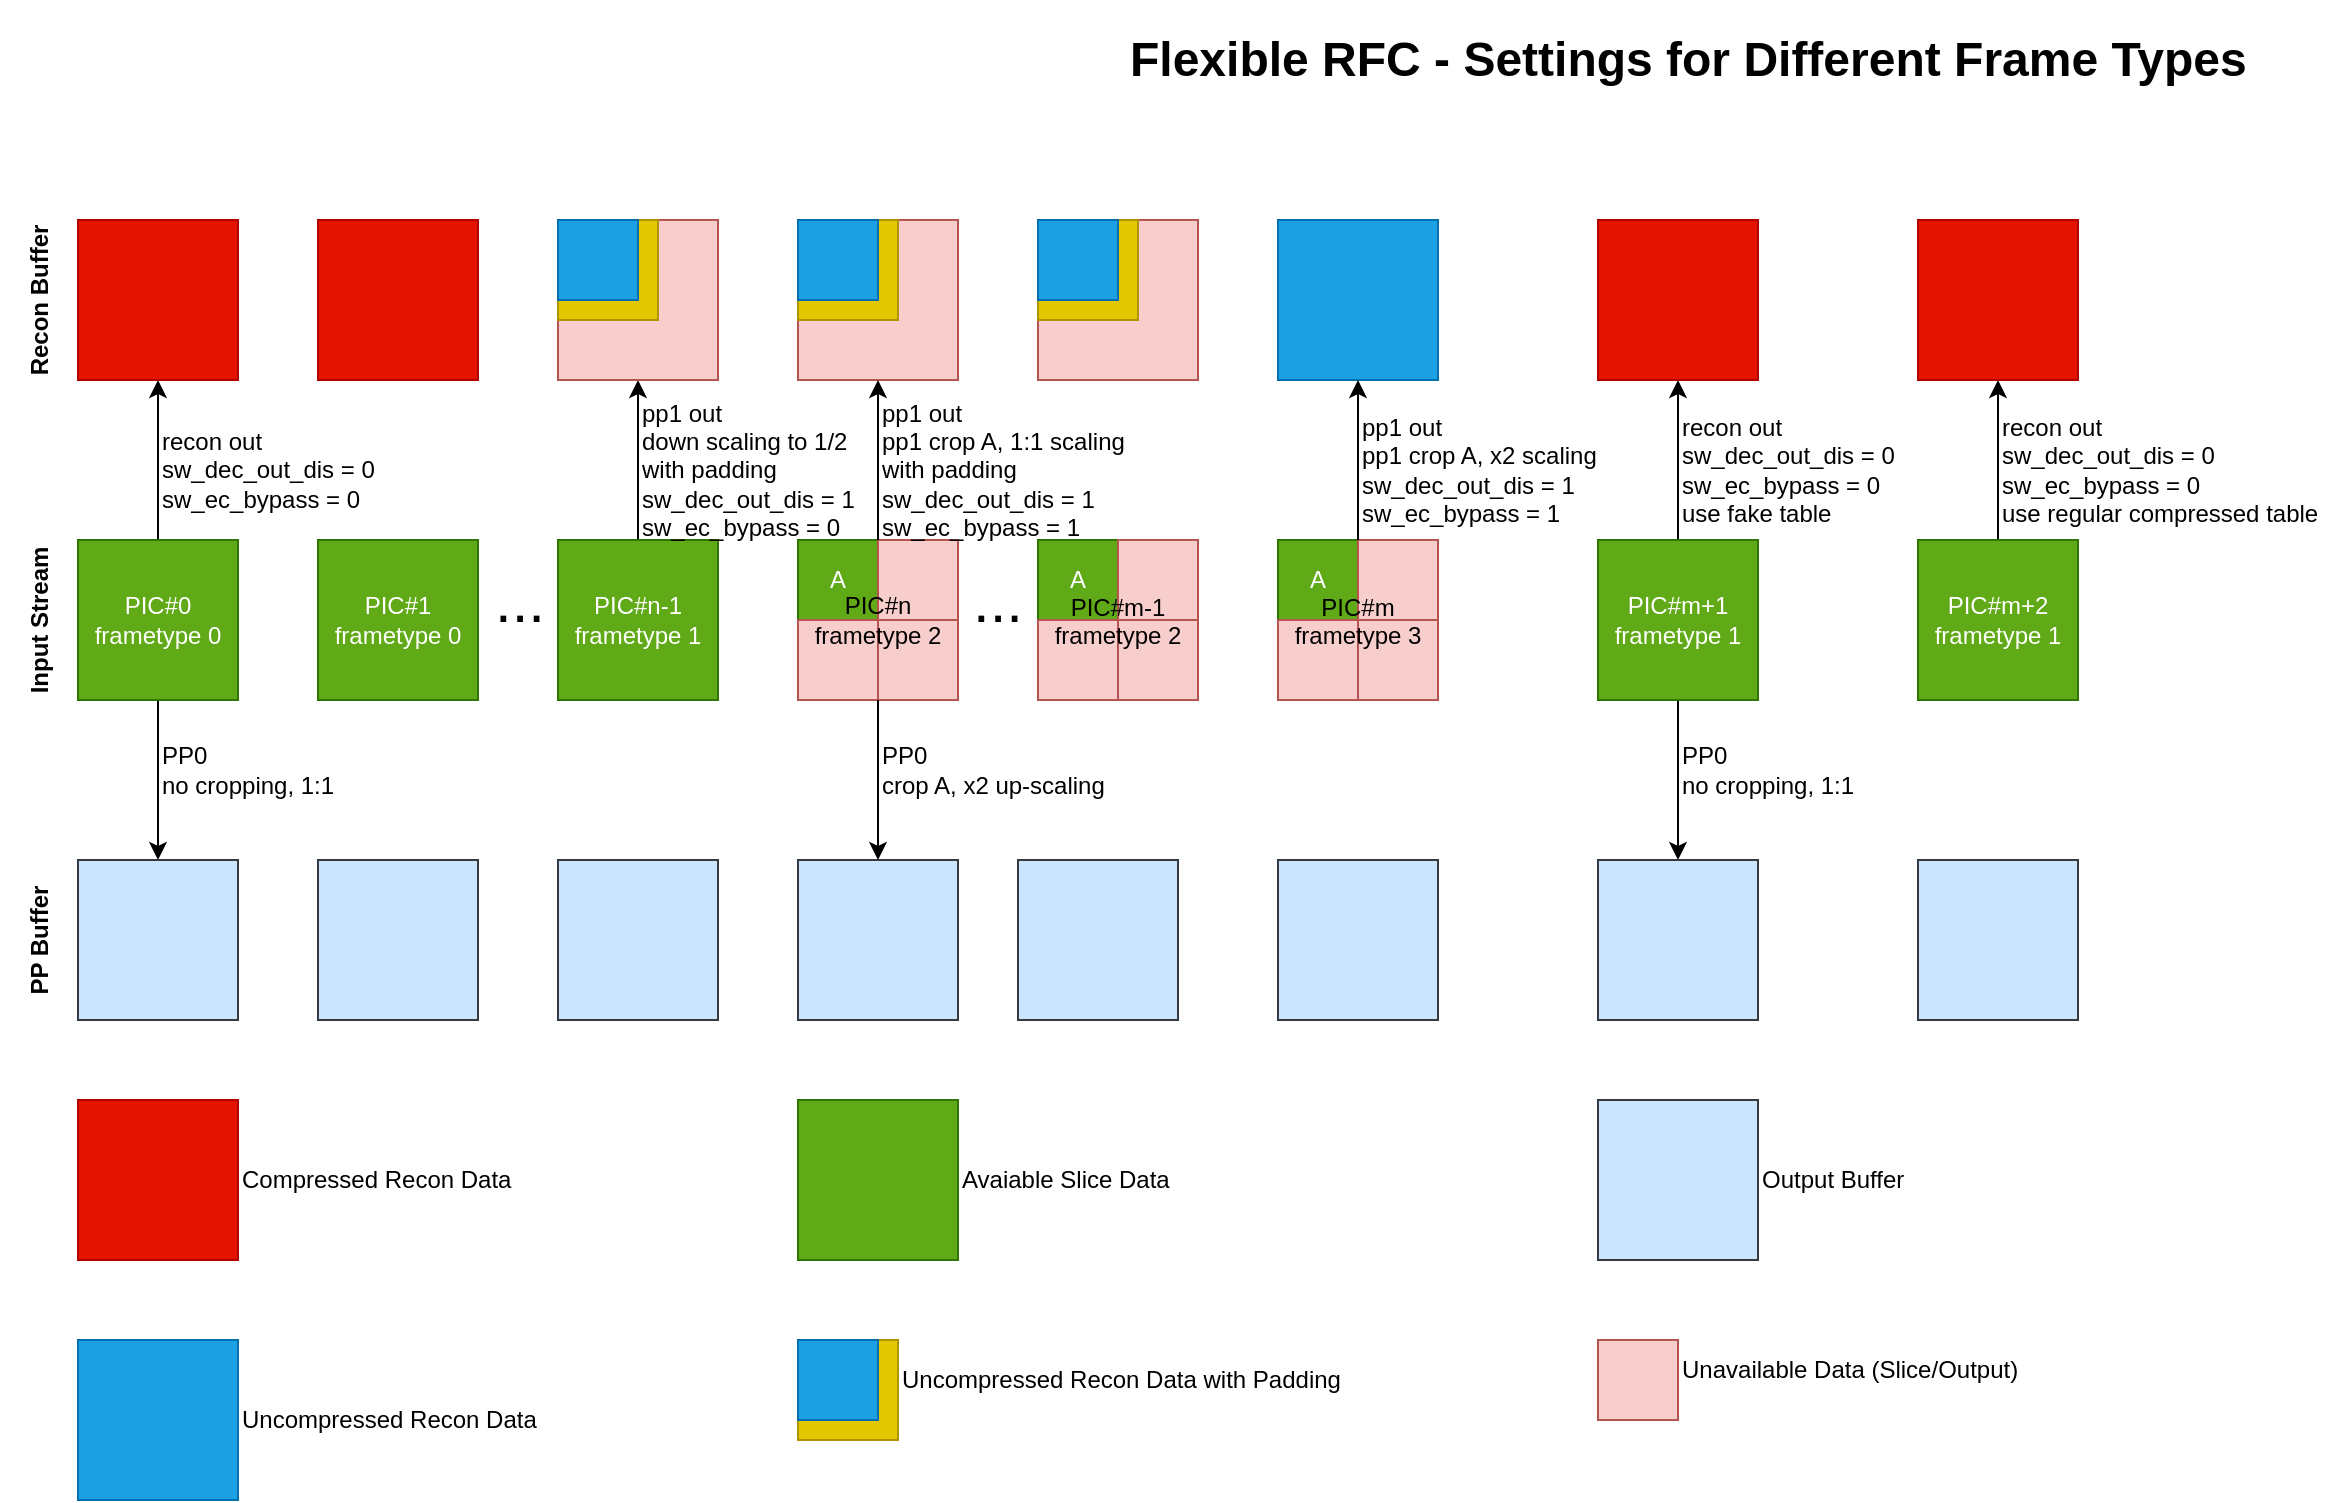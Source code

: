 <mxfile version="21.5.2" type="github">
  <diagram name="CR" id="-hj26rZd8-g5TWYFawQo">
    <mxGraphModel dx="818" dy="492" grid="1" gridSize="10" guides="1" tooltips="1" connect="1" arrows="0" fold="1" page="1" pageScale="1" pageWidth="1169" pageHeight="827" math="0" shadow="0">
      <root>
        <mxCell id="0" />
        <mxCell id="1" parent="0" />
        <mxCell id="bH6gv9mdCXaSQuvATHA7-13" value="&lt;font&gt;PIC#1 frametype 0&lt;/font&gt;" style="rounded=0;whiteSpace=wrap;html=1;fillColor=#60a917;fontColor=#FFFFFF;strokeColor=#2D7600;labelBackgroundColor=none;" vertex="1" parent="1">
          <mxGeometry x="159" y="280" width="80" height="80" as="geometry" />
        </mxCell>
        <mxCell id="bH6gv9mdCXaSQuvATHA7-14" value="" style="group;fillColor=none;labelBackgroundColor=none;whiteSpace=wrap;html=1;" vertex="1" connectable="0" parent="1">
          <mxGeometry x="399" y="280" width="100" height="80" as="geometry" />
        </mxCell>
        <mxCell id="bH6gv9mdCXaSQuvATHA7-9" value="A" style="rounded=0;whiteSpace=wrap;html=1;fillColor=#60a917;strokeColor=#2D7600;fontColor=#ffffff;" vertex="1" parent="bH6gv9mdCXaSQuvATHA7-14">
          <mxGeometry width="40" height="40" as="geometry" />
        </mxCell>
        <mxCell id="bH6gv9mdCXaSQuvATHA7-10" value="" style="rounded=0;whiteSpace=wrap;html=1;fillColor=#f8cecc;strokeColor=#b85450;" vertex="1" parent="bH6gv9mdCXaSQuvATHA7-14">
          <mxGeometry x="40" width="40" height="40" as="geometry" />
        </mxCell>
        <mxCell id="bH6gv9mdCXaSQuvATHA7-11" value="" style="rounded=0;whiteSpace=wrap;html=1;fillColor=#f8cecc;strokeColor=#b85450;" vertex="1" parent="bH6gv9mdCXaSQuvATHA7-14">
          <mxGeometry y="40" width="40" height="40" as="geometry" />
        </mxCell>
        <mxCell id="bH6gv9mdCXaSQuvATHA7-12" value="" style="rounded=0;whiteSpace=wrap;html=1;fillColor=#f8cecc;strokeColor=#b85450;" vertex="1" parent="bH6gv9mdCXaSQuvATHA7-14">
          <mxGeometry x="40" y="40" width="40" height="40" as="geometry" />
        </mxCell>
        <mxCell id="bH6gv9mdCXaSQuvATHA7-104" value="&lt;span style=&quot;border-color: var(--border-color); color: rgb(0, 0, 0); font-family: Helvetica; font-size: 12px; font-style: normal; font-variant-ligatures: normal; font-variant-caps: normal; font-weight: 400; letter-spacing: normal; orphans: 2; text-align: center; text-indent: 0px; text-transform: none; widows: 2; word-spacing: 0px; -webkit-text-stroke-width: 0px; text-decoration-thickness: initial; text-decoration-style: initial; text-decoration-color: initial; float: none; display: inline !important;&quot;&gt;PIC#n&lt;/span&gt;&lt;br style=&quot;border-color: var(--border-color); color: rgb(0, 0, 0); font-family: Helvetica; font-size: 12px; font-style: normal; font-variant-ligatures: normal; font-variant-caps: normal; font-weight: 400; letter-spacing: normal; orphans: 2; text-align: center; text-indent: 0px; text-transform: none; widows: 2; word-spacing: 0px; -webkit-text-stroke-width: 0px; text-decoration-thickness: initial; text-decoration-style: initial; text-decoration-color: initial;&quot;&gt;&lt;span style=&quot;border-color: var(--border-color); color: rgb(0, 0, 0); font-family: Helvetica; font-size: 12px; font-style: normal; font-variant-ligatures: normal; font-variant-caps: normal; font-weight: 400; letter-spacing: normal; orphans: 2; text-align: center; text-indent: 0px; text-transform: none; widows: 2; word-spacing: 0px; -webkit-text-stroke-width: 0px; text-decoration-thickness: initial; text-decoration-style: initial; text-decoration-color: initial; float: none; display: inline !important;&quot;&gt;frametype 2&lt;/span&gt;" style="rounded=0;whiteSpace=wrap;html=1;opacity=0;" vertex="1" parent="bH6gv9mdCXaSQuvATHA7-14">
          <mxGeometry y="15" width="80" height="50" as="geometry" />
        </mxCell>
        <mxCell id="bH6gv9mdCXaSQuvATHA7-59" style="edgeStyle=orthogonalEdgeStyle;rounded=0;orthogonalLoop=1;jettySize=auto;html=1;exitX=0.5;exitY=0;exitDx=0;exitDy=0;entryX=0.5;entryY=1;entryDx=0;entryDy=0;" edge="1" parent="1" source="bH6gv9mdCXaSQuvATHA7-15" target="bH6gv9mdCXaSQuvATHA7-41">
          <mxGeometry relative="1" as="geometry" />
        </mxCell>
        <mxCell id="bH6gv9mdCXaSQuvATHA7-78" style="edgeStyle=orthogonalEdgeStyle;rounded=0;orthogonalLoop=1;jettySize=auto;html=1;exitX=0.5;exitY=1;exitDx=0;exitDy=0;entryX=0.5;entryY=0;entryDx=0;entryDy=0;" edge="1" parent="1" source="bH6gv9mdCXaSQuvATHA7-15" target="bH6gv9mdCXaSQuvATHA7-33">
          <mxGeometry relative="1" as="geometry" />
        </mxCell>
        <mxCell id="bH6gv9mdCXaSQuvATHA7-15" value="PIC#0 frametype 0" style="rounded=0;whiteSpace=wrap;html=1;fillColor=#60a917;fontColor=#ffffff;strokeColor=#2D7600;" vertex="1" parent="1">
          <mxGeometry x="39" y="280" width="80" height="80" as="geometry" />
        </mxCell>
        <mxCell id="bH6gv9mdCXaSQuvATHA7-67" style="edgeStyle=orthogonalEdgeStyle;rounded=0;orthogonalLoop=1;jettySize=auto;html=1;exitX=0.5;exitY=0;exitDx=0;exitDy=0;entryX=0.5;entryY=1;entryDx=0;entryDy=0;" edge="1" parent="1" source="bH6gv9mdCXaSQuvATHA7-16" target="bH6gv9mdCXaSQuvATHA7-63">
          <mxGeometry relative="1" as="geometry" />
        </mxCell>
        <mxCell id="bH6gv9mdCXaSQuvATHA7-16" value="&lt;span style=&quot;font-family: Helvetica; font-size: 12px; font-style: normal; font-variant-ligatures: normal; font-variant-caps: normal; font-weight: 400; letter-spacing: normal; orphans: 2; text-align: center; text-indent: 0px; text-transform: none; widows: 2; word-spacing: 0px; -webkit-text-stroke-width: 0px; text-decoration-thickness: initial; text-decoration-style: initial; text-decoration-color: initial; float: none; display: inline !important;&quot;&gt;PIC#n-1&lt;/span&gt;&lt;br style=&quot;border-color: var(--border-color); font-family: Helvetica; font-size: 12px; font-style: normal; font-variant-ligatures: normal; font-variant-caps: normal; font-weight: 400; letter-spacing: normal; orphans: 2; text-align: center; text-indent: 0px; text-transform: none; widows: 2; word-spacing: 0px; -webkit-text-stroke-width: 0px; text-decoration-thickness: initial; text-decoration-style: initial; text-decoration-color: initial;&quot;&gt;&lt;span style=&quot;font-family: Helvetica; font-size: 12px; font-style: normal; font-variant-ligatures: normal; font-variant-caps: normal; font-weight: 400; letter-spacing: normal; orphans: 2; text-align: center; text-indent: 0px; text-transform: none; widows: 2; word-spacing: 0px; -webkit-text-stroke-width: 0px; text-decoration-thickness: initial; text-decoration-style: initial; text-decoration-color: initial; float: none; display: inline !important;&quot;&gt;frametype 1&lt;/span&gt;" style="rounded=0;whiteSpace=wrap;html=1;fillColor=#60a917;fontColor=#FFFFFF;strokeColor=#2D7600;" vertex="1" parent="1">
          <mxGeometry x="279" y="280" width="80" height="80" as="geometry" />
        </mxCell>
        <mxCell id="bH6gv9mdCXaSQuvATHA7-17" value="" style="group;fillColor=none;" vertex="1" connectable="0" parent="1">
          <mxGeometry x="519" y="280" width="80" height="80" as="geometry" />
        </mxCell>
        <mxCell id="bH6gv9mdCXaSQuvATHA7-18" value="A" style="rounded=0;whiteSpace=wrap;html=1;fillColor=#60a917;strokeColor=#2D7600;fontColor=#ffffff;" vertex="1" parent="bH6gv9mdCXaSQuvATHA7-17">
          <mxGeometry width="40" height="40" as="geometry" />
        </mxCell>
        <mxCell id="bH6gv9mdCXaSQuvATHA7-19" value="" style="rounded=0;whiteSpace=wrap;html=1;fillColor=#f8cecc;strokeColor=#b85450;" vertex="1" parent="bH6gv9mdCXaSQuvATHA7-17">
          <mxGeometry x="40" width="40" height="40" as="geometry" />
        </mxCell>
        <mxCell id="bH6gv9mdCXaSQuvATHA7-20" value="" style="rounded=0;whiteSpace=wrap;html=1;fillColor=#f8cecc;strokeColor=#b85450;" vertex="1" parent="bH6gv9mdCXaSQuvATHA7-17">
          <mxGeometry y="40" width="40" height="40" as="geometry" />
        </mxCell>
        <mxCell id="bH6gv9mdCXaSQuvATHA7-21" value="" style="rounded=0;whiteSpace=wrap;html=1;fillColor=#f8cecc;strokeColor=#b85450;" vertex="1" parent="bH6gv9mdCXaSQuvATHA7-17">
          <mxGeometry x="40" y="40" width="40" height="40" as="geometry" />
        </mxCell>
        <mxCell id="bH6gv9mdCXaSQuvATHA7-31" value="&lt;span style=&quot;color: rgb(0, 0, 0); font-family: Helvetica; font-size: 12px; font-style: normal; font-variant-ligatures: normal; font-variant-caps: normal; font-weight: 400; letter-spacing: normal; orphans: 2; text-indent: 0px; text-transform: none; widows: 2; word-spacing: 0px; -webkit-text-stroke-width: 0px; text-decoration-thickness: initial; text-decoration-style: initial; text-decoration-color: initial; float: none; display: inline !important;&quot;&gt;PIC#m-1&lt;/span&gt;&lt;br style=&quot;border-color: var(--border-color); color: rgb(0, 0, 0); font-family: Helvetica; font-size: 12px; font-style: normal; font-variant-ligatures: normal; font-variant-caps: normal; font-weight: 400; letter-spacing: normal; orphans: 2; text-indent: 0px; text-transform: none; widows: 2; word-spacing: 0px; -webkit-text-stroke-width: 0px; text-decoration-thickness: initial; text-decoration-style: initial; text-decoration-color: initial;&quot;&gt;&lt;span style=&quot;color: rgb(0, 0, 0); font-family: Helvetica; font-size: 12px; font-style: normal; font-variant-ligatures: normal; font-variant-caps: normal; font-weight: 400; letter-spacing: normal; orphans: 2; text-indent: 0px; text-transform: none; widows: 2; word-spacing: 0px; -webkit-text-stroke-width: 0px; text-decoration-thickness: initial; text-decoration-style: initial; text-decoration-color: initial; float: none; display: inline !important;&quot;&gt;frametype 2&lt;/span&gt;" style="text;whiteSpace=wrap;html=1;align=center;opacity=0;" vertex="1" parent="bH6gv9mdCXaSQuvATHA7-17">
          <mxGeometry y="20" width="80" height="40" as="geometry" />
        </mxCell>
        <mxCell id="bH6gv9mdCXaSQuvATHA7-22" value="" style="group;fillColor=none;" vertex="1" connectable="0" parent="1">
          <mxGeometry x="639" y="280" width="80" height="80" as="geometry" />
        </mxCell>
        <mxCell id="bH6gv9mdCXaSQuvATHA7-23" value="A" style="rounded=0;whiteSpace=wrap;html=1;fillColor=#60a917;strokeColor=#2D7600;fontColor=#ffffff;" vertex="1" parent="bH6gv9mdCXaSQuvATHA7-22">
          <mxGeometry width="40" height="40" as="geometry" />
        </mxCell>
        <mxCell id="bH6gv9mdCXaSQuvATHA7-24" value="" style="rounded=0;whiteSpace=wrap;html=1;fillColor=#f8cecc;strokeColor=#b85450;" vertex="1" parent="bH6gv9mdCXaSQuvATHA7-22">
          <mxGeometry x="40" width="40" height="40" as="geometry" />
        </mxCell>
        <mxCell id="bH6gv9mdCXaSQuvATHA7-25" value="" style="rounded=0;whiteSpace=wrap;html=1;fillColor=#f8cecc;strokeColor=#b85450;" vertex="1" parent="bH6gv9mdCXaSQuvATHA7-22">
          <mxGeometry y="40" width="40" height="40" as="geometry" />
        </mxCell>
        <mxCell id="bH6gv9mdCXaSQuvATHA7-26" value="" style="rounded=0;whiteSpace=wrap;html=1;fillColor=#f8cecc;strokeColor=#b85450;" vertex="1" parent="bH6gv9mdCXaSQuvATHA7-22">
          <mxGeometry x="40" y="40" width="40" height="40" as="geometry" />
        </mxCell>
        <mxCell id="bH6gv9mdCXaSQuvATHA7-32" value="&lt;span style=&quot;color: rgb(0, 0, 0); font-family: Helvetica; font-size: 12px; font-style: normal; font-variant-ligatures: normal; font-variant-caps: normal; font-weight: 400; letter-spacing: normal; orphans: 2; text-indent: 0px; text-transform: none; widows: 2; word-spacing: 0px; -webkit-text-stroke-width: 0px; text-decoration-thickness: initial; text-decoration-style: initial; text-decoration-color: initial; float: none; display: inline !important;&quot;&gt;PIC#m&lt;/span&gt;&lt;br style=&quot;border-color: var(--border-color); color: rgb(0, 0, 0); font-family: Helvetica; font-size: 12px; font-style: normal; font-variant-ligatures: normal; font-variant-caps: normal; font-weight: 400; letter-spacing: normal; orphans: 2; text-indent: 0px; text-transform: none; widows: 2; word-spacing: 0px; -webkit-text-stroke-width: 0px; text-decoration-thickness: initial; text-decoration-style: initial; text-decoration-color: initial;&quot;&gt;&lt;span style=&quot;color: rgb(0, 0, 0); font-family: Helvetica; font-size: 12px; font-style: normal; font-variant-ligatures: normal; font-variant-caps: normal; font-weight: 400; letter-spacing: normal; orphans: 2; text-indent: 0px; text-transform: none; widows: 2; word-spacing: 0px; -webkit-text-stroke-width: 0px; text-decoration-thickness: initial; text-decoration-style: initial; text-decoration-color: initial; float: none; display: inline !important;&quot;&gt;frametype 3&lt;/span&gt;" style="text;whiteSpace=wrap;html=1;align=center;labelBackgroundColor=none;" vertex="1" parent="bH6gv9mdCXaSQuvATHA7-22">
          <mxGeometry y="20" width="80" height="40" as="geometry" />
        </mxCell>
        <mxCell id="bH6gv9mdCXaSQuvATHA7-71" style="edgeStyle=orthogonalEdgeStyle;rounded=0;orthogonalLoop=1;jettySize=auto;html=1;exitX=0.5;exitY=0;exitDx=0;exitDy=0;entryX=0.5;entryY=1;entryDx=0;entryDy=0;" edge="1" parent="1" source="bH6gv9mdCXaSQuvATHA7-27" target="bH6gv9mdCXaSQuvATHA7-47">
          <mxGeometry relative="1" as="geometry" />
        </mxCell>
        <mxCell id="bH6gv9mdCXaSQuvATHA7-82" style="edgeStyle=orthogonalEdgeStyle;rounded=0;orthogonalLoop=1;jettySize=auto;html=1;exitX=0.5;exitY=1;exitDx=0;exitDy=0;entryX=0.5;entryY=0;entryDx=0;entryDy=0;" edge="1" parent="1" source="bH6gv9mdCXaSQuvATHA7-27" target="bH6gv9mdCXaSQuvATHA7-39">
          <mxGeometry relative="1" as="geometry" />
        </mxCell>
        <mxCell id="bH6gv9mdCXaSQuvATHA7-27" value="&lt;span style=&quot;font-family: Helvetica; font-size: 12px; font-style: normal; font-variant-ligatures: normal; font-variant-caps: normal; font-weight: 400; letter-spacing: normal; orphans: 2; text-align: center; text-indent: 0px; text-transform: none; widows: 2; word-spacing: 0px; -webkit-text-stroke-width: 0px; text-decoration-thickness: initial; text-decoration-style: initial; text-decoration-color: initial; float: none; display: inline !important;&quot;&gt;PIC#m+1&lt;/span&gt;&lt;br style=&quot;border-color: var(--border-color); font-family: Helvetica; font-size: 12px; font-style: normal; font-variant-ligatures: normal; font-variant-caps: normal; font-weight: 400; letter-spacing: normal; orphans: 2; text-align: center; text-indent: 0px; text-transform: none; widows: 2; word-spacing: 0px; -webkit-text-stroke-width: 0px; text-decoration-thickness: initial; text-decoration-style: initial; text-decoration-color: initial;&quot;&gt;&lt;span style=&quot;font-family: Helvetica; font-size: 12px; font-style: normal; font-variant-ligatures: normal; font-variant-caps: normal; font-weight: 400; letter-spacing: normal; orphans: 2; text-align: center; text-indent: 0px; text-transform: none; widows: 2; word-spacing: 0px; -webkit-text-stroke-width: 0px; text-decoration-thickness: initial; text-decoration-style: initial; text-decoration-color: initial; float: none; display: inline !important;&quot;&gt;frametype 1&lt;/span&gt;" style="rounded=0;whiteSpace=wrap;html=1;fillColor=#60a917;fontColor=#ffffff;strokeColor=#2D7600;labelBackgroundColor=none;" vertex="1" parent="1">
          <mxGeometry x="799" y="280" width="80" height="80" as="geometry" />
        </mxCell>
        <mxCell id="bH6gv9mdCXaSQuvATHA7-73" style="edgeStyle=orthogonalEdgeStyle;rounded=0;orthogonalLoop=1;jettySize=auto;html=1;exitX=0.5;exitY=0;exitDx=0;exitDy=0;entryX=0.5;entryY=1;entryDx=0;entryDy=0;" edge="1" parent="1" source="bH6gv9mdCXaSQuvATHA7-28" target="bH6gv9mdCXaSQuvATHA7-48">
          <mxGeometry relative="1" as="geometry" />
        </mxCell>
        <mxCell id="bH6gv9mdCXaSQuvATHA7-28" value="PIC#m+2&lt;br style=&quot;border-color: var(--border-color);&quot;&gt;&lt;span style=&quot;&quot;&gt;frametype 1&lt;/span&gt;" style="rounded=0;whiteSpace=wrap;html=1;fillColor=#60a917;fontColor=#FFFFFF;strokeColor=#2D7600;" vertex="1" parent="1">
          <mxGeometry x="959" y="280" width="80" height="80" as="geometry" />
        </mxCell>
        <mxCell id="bH6gv9mdCXaSQuvATHA7-33" value="" style="whiteSpace=wrap;html=1;aspect=fixed;fillColor=#cce5ff;strokeColor=#36393d;" vertex="1" parent="1">
          <mxGeometry x="39" y="440" width="80" height="80" as="geometry" />
        </mxCell>
        <mxCell id="bH6gv9mdCXaSQuvATHA7-34" value="" style="whiteSpace=wrap;html=1;aspect=fixed;fillColor=#cce5ff;strokeColor=#36393d;" vertex="1" parent="1">
          <mxGeometry x="159" y="440" width="80" height="80" as="geometry" />
        </mxCell>
        <mxCell id="bH6gv9mdCXaSQuvATHA7-35" value="" style="whiteSpace=wrap;html=1;aspect=fixed;fillColor=#cce5ff;strokeColor=#36393d;" vertex="1" parent="1">
          <mxGeometry x="279" y="440" width="80" height="80" as="geometry" />
        </mxCell>
        <mxCell id="bH6gv9mdCXaSQuvATHA7-37" value="" style="whiteSpace=wrap;html=1;aspect=fixed;fillColor=#cce5ff;strokeColor=#36393d;" vertex="1" parent="1">
          <mxGeometry x="509" y="440" width="80" height="80" as="geometry" />
        </mxCell>
        <mxCell id="bH6gv9mdCXaSQuvATHA7-38" value="" style="whiteSpace=wrap;html=1;aspect=fixed;fillColor=#cce5ff;strokeColor=#36393d;" vertex="1" parent="1">
          <mxGeometry x="639" y="440" width="80" height="80" as="geometry" />
        </mxCell>
        <mxCell id="bH6gv9mdCXaSQuvATHA7-39" value="" style="whiteSpace=wrap;html=1;aspect=fixed;fillColor=#cce5ff;strokeColor=#36393d;" vertex="1" parent="1">
          <mxGeometry x="799" y="440" width="80" height="80" as="geometry" />
        </mxCell>
        <mxCell id="bH6gv9mdCXaSQuvATHA7-40" value="" style="whiteSpace=wrap;html=1;aspect=fixed;fillColor=#cce5ff;strokeColor=#36393d;" vertex="1" parent="1">
          <mxGeometry x="959" y="440" width="80" height="80" as="geometry" />
        </mxCell>
        <mxCell id="bH6gv9mdCXaSQuvATHA7-41" value="" style="whiteSpace=wrap;html=1;aspect=fixed;fillColor=#e51400;fontColor=#ffffff;strokeColor=#B20000;" vertex="1" parent="1">
          <mxGeometry x="39" y="120" width="80" height="80" as="geometry" />
        </mxCell>
        <mxCell id="bH6gv9mdCXaSQuvATHA7-42" value="" style="whiteSpace=wrap;html=1;aspect=fixed;fillColor=#e51400;fontColor=#ffffff;strokeColor=#B20000;" vertex="1" parent="1">
          <mxGeometry x="159" y="120" width="80" height="80" as="geometry" />
        </mxCell>
        <mxCell id="bH6gv9mdCXaSQuvATHA7-44" value="" style="whiteSpace=wrap;html=1;aspect=fixed;fillColor=#cce5ff;strokeColor=#36393d;" vertex="1" parent="1">
          <mxGeometry x="399" y="440" width="80" height="80" as="geometry" />
        </mxCell>
        <mxCell id="bH6gv9mdCXaSQuvATHA7-46" value="" style="whiteSpace=wrap;html=1;aspect=fixed;fillColor=#1ba1e2;fontColor=#ffffff;strokeColor=#006EAF;" vertex="1" parent="1">
          <mxGeometry x="639" y="120" width="80" height="80" as="geometry" />
        </mxCell>
        <mxCell id="bH6gv9mdCXaSQuvATHA7-47" value="" style="whiteSpace=wrap;html=1;aspect=fixed;fillColor=#e51400;fontColor=#ffffff;strokeColor=#B20000;" vertex="1" parent="1">
          <mxGeometry x="799" y="120" width="80" height="80" as="geometry" />
        </mxCell>
        <mxCell id="bH6gv9mdCXaSQuvATHA7-48" value="" style="whiteSpace=wrap;html=1;aspect=fixed;fillColor=#e51400;fontColor=#ffffff;strokeColor=#B20000;" vertex="1" parent="1">
          <mxGeometry x="959" y="120" width="80" height="80" as="geometry" />
        </mxCell>
        <mxCell id="bH6gv9mdCXaSQuvATHA7-51" value="" style="whiteSpace=wrap;html=1;aspect=fixed;fillColor=#f8cecc;strokeColor=#b85450;" vertex="1" parent="1">
          <mxGeometry x="399" y="120" width="80" height="80" as="geometry" />
        </mxCell>
        <mxCell id="bH6gv9mdCXaSQuvATHA7-52" value="" style="rounded=0;whiteSpace=wrap;html=1;fillColor=#e3c800;strokeColor=#B09500;fontColor=#000000;" vertex="1" parent="1">
          <mxGeometry x="399" y="120" width="50" height="50" as="geometry" />
        </mxCell>
        <mxCell id="bH6gv9mdCXaSQuvATHA7-53" value="" style="rounded=0;whiteSpace=wrap;html=1;fillColor=#1ba1e2;strokeColor=#006EAF;fontColor=#ffffff;" vertex="1" parent="1">
          <mxGeometry x="399" y="120" width="40" height="40" as="geometry" />
        </mxCell>
        <mxCell id="bH6gv9mdCXaSQuvATHA7-54" value="" style="whiteSpace=wrap;html=1;aspect=fixed;fillColor=#f8cecc;strokeColor=#b85450;" vertex="1" parent="1">
          <mxGeometry x="519" y="120" width="80" height="80" as="geometry" />
        </mxCell>
        <mxCell id="bH6gv9mdCXaSQuvATHA7-55" value="" style="rounded=0;whiteSpace=wrap;html=1;fillColor=#e3c800;strokeColor=#B09500;fontColor=#000000;" vertex="1" parent="1">
          <mxGeometry x="519" y="120" width="50" height="50" as="geometry" />
        </mxCell>
        <mxCell id="bH6gv9mdCXaSQuvATHA7-56" value="" style="rounded=0;whiteSpace=wrap;html=1;fillColor=#1ba1e2;strokeColor=#006EAF;fontColor=#ffffff;" vertex="1" parent="1">
          <mxGeometry x="519" y="120" width="40" height="40" as="geometry" />
        </mxCell>
        <mxCell id="bH6gv9mdCXaSQuvATHA7-60" value="recon out&lt;br&gt;sw_dec_out_dis = 0&lt;br&gt;sw_ec_bypass = 0" style="text;html=1;strokeColor=none;fillColor=none;align=left;verticalAlign=middle;whiteSpace=wrap;rounded=0;" vertex="1" parent="1">
          <mxGeometry x="79" y="220" width="120" height="50" as="geometry" />
        </mxCell>
        <mxCell id="bH6gv9mdCXaSQuvATHA7-61" style="edgeStyle=orthogonalEdgeStyle;rounded=0;orthogonalLoop=1;jettySize=auto;html=1;exitX=1;exitY=0;exitDx=0;exitDy=0;entryX=0.5;entryY=1;entryDx=0;entryDy=0;" edge="1" parent="1" source="bH6gv9mdCXaSQuvATHA7-9" target="bH6gv9mdCXaSQuvATHA7-51">
          <mxGeometry relative="1" as="geometry" />
        </mxCell>
        <mxCell id="bH6gv9mdCXaSQuvATHA7-62" value="pp1 out&lt;br&gt;pp1 crop A, 1:1 scaling&lt;br&gt;with padding&lt;br&gt;sw_dec_out_dis = 1&lt;br&gt;sw_ec_bypass = 1" style="text;html=1;strokeColor=none;fillColor=none;align=left;verticalAlign=middle;whiteSpace=wrap;rounded=0;" vertex="1" parent="1">
          <mxGeometry x="439" y="220" width="130" height="50" as="geometry" />
        </mxCell>
        <mxCell id="bH6gv9mdCXaSQuvATHA7-63" value="" style="whiteSpace=wrap;html=1;aspect=fixed;fillColor=#f8cecc;strokeColor=#b85450;" vertex="1" parent="1">
          <mxGeometry x="279" y="120" width="80" height="80" as="geometry" />
        </mxCell>
        <mxCell id="bH6gv9mdCXaSQuvATHA7-64" value="" style="rounded=0;whiteSpace=wrap;html=1;fillColor=#e3c800;strokeColor=#B09500;fontColor=#000000;" vertex="1" parent="1">
          <mxGeometry x="279" y="120" width="50" height="50" as="geometry" />
        </mxCell>
        <mxCell id="bH6gv9mdCXaSQuvATHA7-65" value="" style="rounded=0;whiteSpace=wrap;html=1;fillColor=#1ba1e2;strokeColor=#006EAF;fontColor=#ffffff;" vertex="1" parent="1">
          <mxGeometry x="279" y="120" width="40" height="40" as="geometry" />
        </mxCell>
        <mxCell id="bH6gv9mdCXaSQuvATHA7-68" value="pp1 out&lt;br&gt;down scaling to 1/2&lt;br&gt;with padding&lt;br&gt;sw_dec_out_dis = 1&lt;br&gt;sw_ec_bypass = 0" style="text;html=1;strokeColor=none;fillColor=none;align=left;verticalAlign=middle;whiteSpace=wrap;rounded=0;" vertex="1" parent="1">
          <mxGeometry x="319" y="220" width="120" height="50" as="geometry" />
        </mxCell>
        <mxCell id="bH6gv9mdCXaSQuvATHA7-69" style="edgeStyle=orthogonalEdgeStyle;rounded=0;orthogonalLoop=1;jettySize=auto;html=1;exitX=1;exitY=0;exitDx=0;exitDy=0;entryX=0.5;entryY=1;entryDx=0;entryDy=0;" edge="1" parent="1" source="bH6gv9mdCXaSQuvATHA7-23" target="bH6gv9mdCXaSQuvATHA7-46">
          <mxGeometry relative="1" as="geometry" />
        </mxCell>
        <mxCell id="bH6gv9mdCXaSQuvATHA7-70" value="pp1 out&lt;br&gt;pp1 crop A, x2 scaling&lt;br&gt;sw_dec_out_dis = 1&lt;br&gt;sw_ec_bypass = 1" style="text;html=1;strokeColor=none;fillColor=none;align=left;verticalAlign=middle;whiteSpace=wrap;rounded=0;" vertex="1" parent="1">
          <mxGeometry x="679" y="220" width="130" height="50" as="geometry" />
        </mxCell>
        <mxCell id="bH6gv9mdCXaSQuvATHA7-72" value="recon out&lt;br&gt;sw_dec_out_dis = 0&lt;br&gt;sw_ec_bypass = 0&lt;br&gt;use fake table" style="text;html=1;strokeColor=none;fillColor=none;align=left;verticalAlign=middle;whiteSpace=wrap;rounded=0;" vertex="1" parent="1">
          <mxGeometry x="839" y="220" width="130" height="50" as="geometry" />
        </mxCell>
        <mxCell id="bH6gv9mdCXaSQuvATHA7-74" value="recon out&lt;br&gt;sw_dec_out_dis = 0&lt;br&gt;sw_ec_bypass = 0&lt;br&gt;use regular compressed table" style="text;html=1;strokeColor=none;fillColor=none;align=left;verticalAlign=middle;whiteSpace=wrap;rounded=0;" vertex="1" parent="1">
          <mxGeometry x="999" y="220" width="170" height="50" as="geometry" />
        </mxCell>
        <mxCell id="bH6gv9mdCXaSQuvATHA7-75" value="..." style="text;html=1;strokeColor=none;fillColor=none;align=center;verticalAlign=middle;whiteSpace=wrap;rounded=0;fontSize=30;" vertex="1" parent="1">
          <mxGeometry x="240" y="300" width="40" height="20" as="geometry" />
        </mxCell>
        <mxCell id="bH6gv9mdCXaSQuvATHA7-77" value="..." style="text;html=1;strokeColor=none;fillColor=none;align=center;verticalAlign=middle;whiteSpace=wrap;rounded=0;fontSize=30;" vertex="1" parent="1">
          <mxGeometry x="479" y="300" width="40" height="20" as="geometry" />
        </mxCell>
        <mxCell id="bH6gv9mdCXaSQuvATHA7-79" value="PP0&lt;br&gt;no cropping, 1:1" style="text;html=1;strokeColor=none;fillColor=none;align=left;verticalAlign=middle;whiteSpace=wrap;rounded=0;" vertex="1" parent="1">
          <mxGeometry x="79" y="370" width="120" height="50" as="geometry" />
        </mxCell>
        <mxCell id="bH6gv9mdCXaSQuvATHA7-80" style="edgeStyle=orthogonalEdgeStyle;rounded=0;orthogonalLoop=1;jettySize=auto;html=1;exitX=1;exitY=1;exitDx=0;exitDy=0;" edge="1" parent="1" source="bH6gv9mdCXaSQuvATHA7-11" target="bH6gv9mdCXaSQuvATHA7-44">
          <mxGeometry relative="1" as="geometry" />
        </mxCell>
        <mxCell id="bH6gv9mdCXaSQuvATHA7-81" value="PP0&lt;br&gt;crop A, x2 up-scaling" style="text;html=1;strokeColor=none;fillColor=none;align=left;verticalAlign=middle;whiteSpace=wrap;rounded=0;" vertex="1" parent="1">
          <mxGeometry x="439" y="370" width="120" height="50" as="geometry" />
        </mxCell>
        <mxCell id="bH6gv9mdCXaSQuvATHA7-83" value="PP0&lt;br&gt;no cropping, 1:1" style="text;html=1;strokeColor=none;fillColor=none;align=left;verticalAlign=middle;whiteSpace=wrap;rounded=0;" vertex="1" parent="1">
          <mxGeometry x="839" y="370" width="120" height="50" as="geometry" />
        </mxCell>
        <mxCell id="bH6gv9mdCXaSQuvATHA7-84" value="" style="whiteSpace=wrap;html=1;aspect=fixed;fillColor=#e51400;fontColor=#ffffff;strokeColor=#B20000;" vertex="1" parent="1">
          <mxGeometry x="39" y="560" width="80" height="80" as="geometry" />
        </mxCell>
        <mxCell id="bH6gv9mdCXaSQuvATHA7-85" value="Compressed Recon Data" style="text;html=1;strokeColor=none;fillColor=none;align=left;verticalAlign=middle;whiteSpace=wrap;rounded=0;" vertex="1" parent="1">
          <mxGeometry x="119" y="585" width="160" height="30" as="geometry" />
        </mxCell>
        <mxCell id="bH6gv9mdCXaSQuvATHA7-86" value="" style="rounded=0;whiteSpace=wrap;html=1;fillColor=#60a917;fontColor=#ffffff;strokeColor=#2D7600;" vertex="1" parent="1">
          <mxGeometry x="399" y="560" width="80" height="80" as="geometry" />
        </mxCell>
        <mxCell id="bH6gv9mdCXaSQuvATHA7-87" value="Avaiable Slice Data" style="text;html=1;strokeColor=none;fillColor=none;align=left;verticalAlign=middle;whiteSpace=wrap;rounded=0;" vertex="1" parent="1">
          <mxGeometry x="479" y="585" width="120" height="30" as="geometry" />
        </mxCell>
        <mxCell id="bH6gv9mdCXaSQuvATHA7-88" value="" style="whiteSpace=wrap;html=1;aspect=fixed;fillColor=#cce5ff;strokeColor=#36393d;" vertex="1" parent="1">
          <mxGeometry x="799" y="560" width="80" height="80" as="geometry" />
        </mxCell>
        <mxCell id="bH6gv9mdCXaSQuvATHA7-89" value="Output Buffer" style="text;html=1;strokeColor=none;fillColor=none;align=left;verticalAlign=middle;whiteSpace=wrap;rounded=0;" vertex="1" parent="1">
          <mxGeometry x="879" y="585" width="110" height="30" as="geometry" />
        </mxCell>
        <mxCell id="bH6gv9mdCXaSQuvATHA7-93" value="" style="rounded=0;whiteSpace=wrap;html=1;fillColor=#e3c800;strokeColor=#B09500;fontColor=#000000;" vertex="1" parent="1">
          <mxGeometry x="399" y="680" width="50" height="50" as="geometry" />
        </mxCell>
        <mxCell id="bH6gv9mdCXaSQuvATHA7-94" value="" style="rounded=0;whiteSpace=wrap;html=1;fillColor=#1ba1e2;strokeColor=#006EAF;fontColor=#ffffff;" vertex="1" parent="1">
          <mxGeometry x="399" y="680" width="40" height="40" as="geometry" />
        </mxCell>
        <mxCell id="bH6gv9mdCXaSQuvATHA7-95" value="Uncompressed Recon Data with Padding" style="text;html=1;strokeColor=none;fillColor=none;align=left;verticalAlign=middle;whiteSpace=wrap;rounded=0;" vertex="1" parent="1">
          <mxGeometry x="449" y="685" width="230" height="30" as="geometry" />
        </mxCell>
        <mxCell id="bH6gv9mdCXaSQuvATHA7-96" value="" style="whiteSpace=wrap;html=1;aspect=fixed;fillColor=#1ba1e2;fontColor=#ffffff;strokeColor=#006EAF;" vertex="1" parent="1">
          <mxGeometry x="39" y="680" width="80" height="80" as="geometry" />
        </mxCell>
        <mxCell id="bH6gv9mdCXaSQuvATHA7-97" value="Uncompressed Recon Data" style="text;html=1;strokeColor=none;fillColor=none;align=left;verticalAlign=middle;whiteSpace=wrap;rounded=0;" vertex="1" parent="1">
          <mxGeometry x="119" y="705" width="160" height="30" as="geometry" />
        </mxCell>
        <mxCell id="bH6gv9mdCXaSQuvATHA7-98" value="" style="rounded=0;whiteSpace=wrap;html=1;fillColor=#f8cecc;strokeColor=#b85450;" vertex="1" parent="1">
          <mxGeometry x="799" y="680" width="40" height="40" as="geometry" />
        </mxCell>
        <mxCell id="bH6gv9mdCXaSQuvATHA7-99" value="Unavailable Data (Slice/Output)" style="text;html=1;strokeColor=none;fillColor=none;align=left;verticalAlign=middle;whiteSpace=wrap;rounded=0;" vertex="1" parent="1">
          <mxGeometry x="839" y="680" width="180" height="30" as="geometry" />
        </mxCell>
        <mxCell id="bH6gv9mdCXaSQuvATHA7-103" value="&lt;h1&gt;&lt;span style=&quot;background-color: initial;&quot;&gt;Flexible RFC - Settings for Different Frame Types&lt;/span&gt;&lt;br&gt;&lt;/h1&gt;" style="text;html=1;strokeColor=none;fillColor=none;spacing=5;spacingTop=-20;whiteSpace=wrap;overflow=hidden;rounded=0;" vertex="1" parent="1">
          <mxGeometry x="560" y="20" width="570" height="60" as="geometry" />
        </mxCell>
        <mxCell id="bH6gv9mdCXaSQuvATHA7-105" value="Recon Buffer" style="text;html=1;strokeColor=none;fillColor=none;align=center;verticalAlign=middle;whiteSpace=wrap;rounded=0;horizontal=0;fontStyle=1" vertex="1" parent="1">
          <mxGeometry y="120" width="40" height="80" as="geometry" />
        </mxCell>
        <mxCell id="bH6gv9mdCXaSQuvATHA7-106" value="Input Stream" style="text;html=1;strokeColor=none;fillColor=none;align=center;verticalAlign=middle;whiteSpace=wrap;rounded=0;horizontal=0;fontStyle=1" vertex="1" parent="1">
          <mxGeometry y="280" width="40" height="80" as="geometry" />
        </mxCell>
        <mxCell id="bH6gv9mdCXaSQuvATHA7-107" value="PP Buffer" style="text;html=1;strokeColor=none;fillColor=none;align=center;verticalAlign=middle;whiteSpace=wrap;rounded=0;horizontal=0;fontStyle=1" vertex="1" parent="1">
          <mxGeometry y="440" width="40" height="80" as="geometry" />
        </mxCell>
      </root>
    </mxGraphModel>
  </diagram>
</mxfile>
